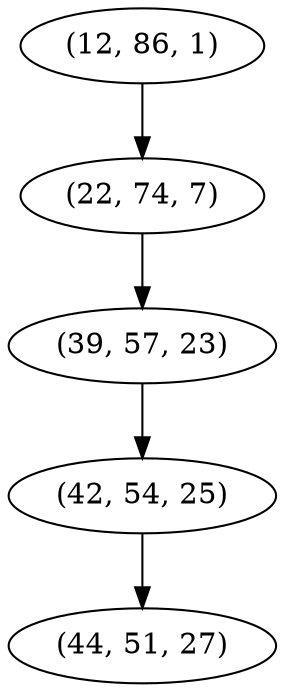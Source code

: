 digraph tree {
    "(12, 86, 1)";
    "(22, 74, 7)";
    "(39, 57, 23)";
    "(42, 54, 25)";
    "(44, 51, 27)";
    "(12, 86, 1)" -> "(22, 74, 7)";
    "(22, 74, 7)" -> "(39, 57, 23)";
    "(39, 57, 23)" -> "(42, 54, 25)";
    "(42, 54, 25)" -> "(44, 51, 27)";
}
